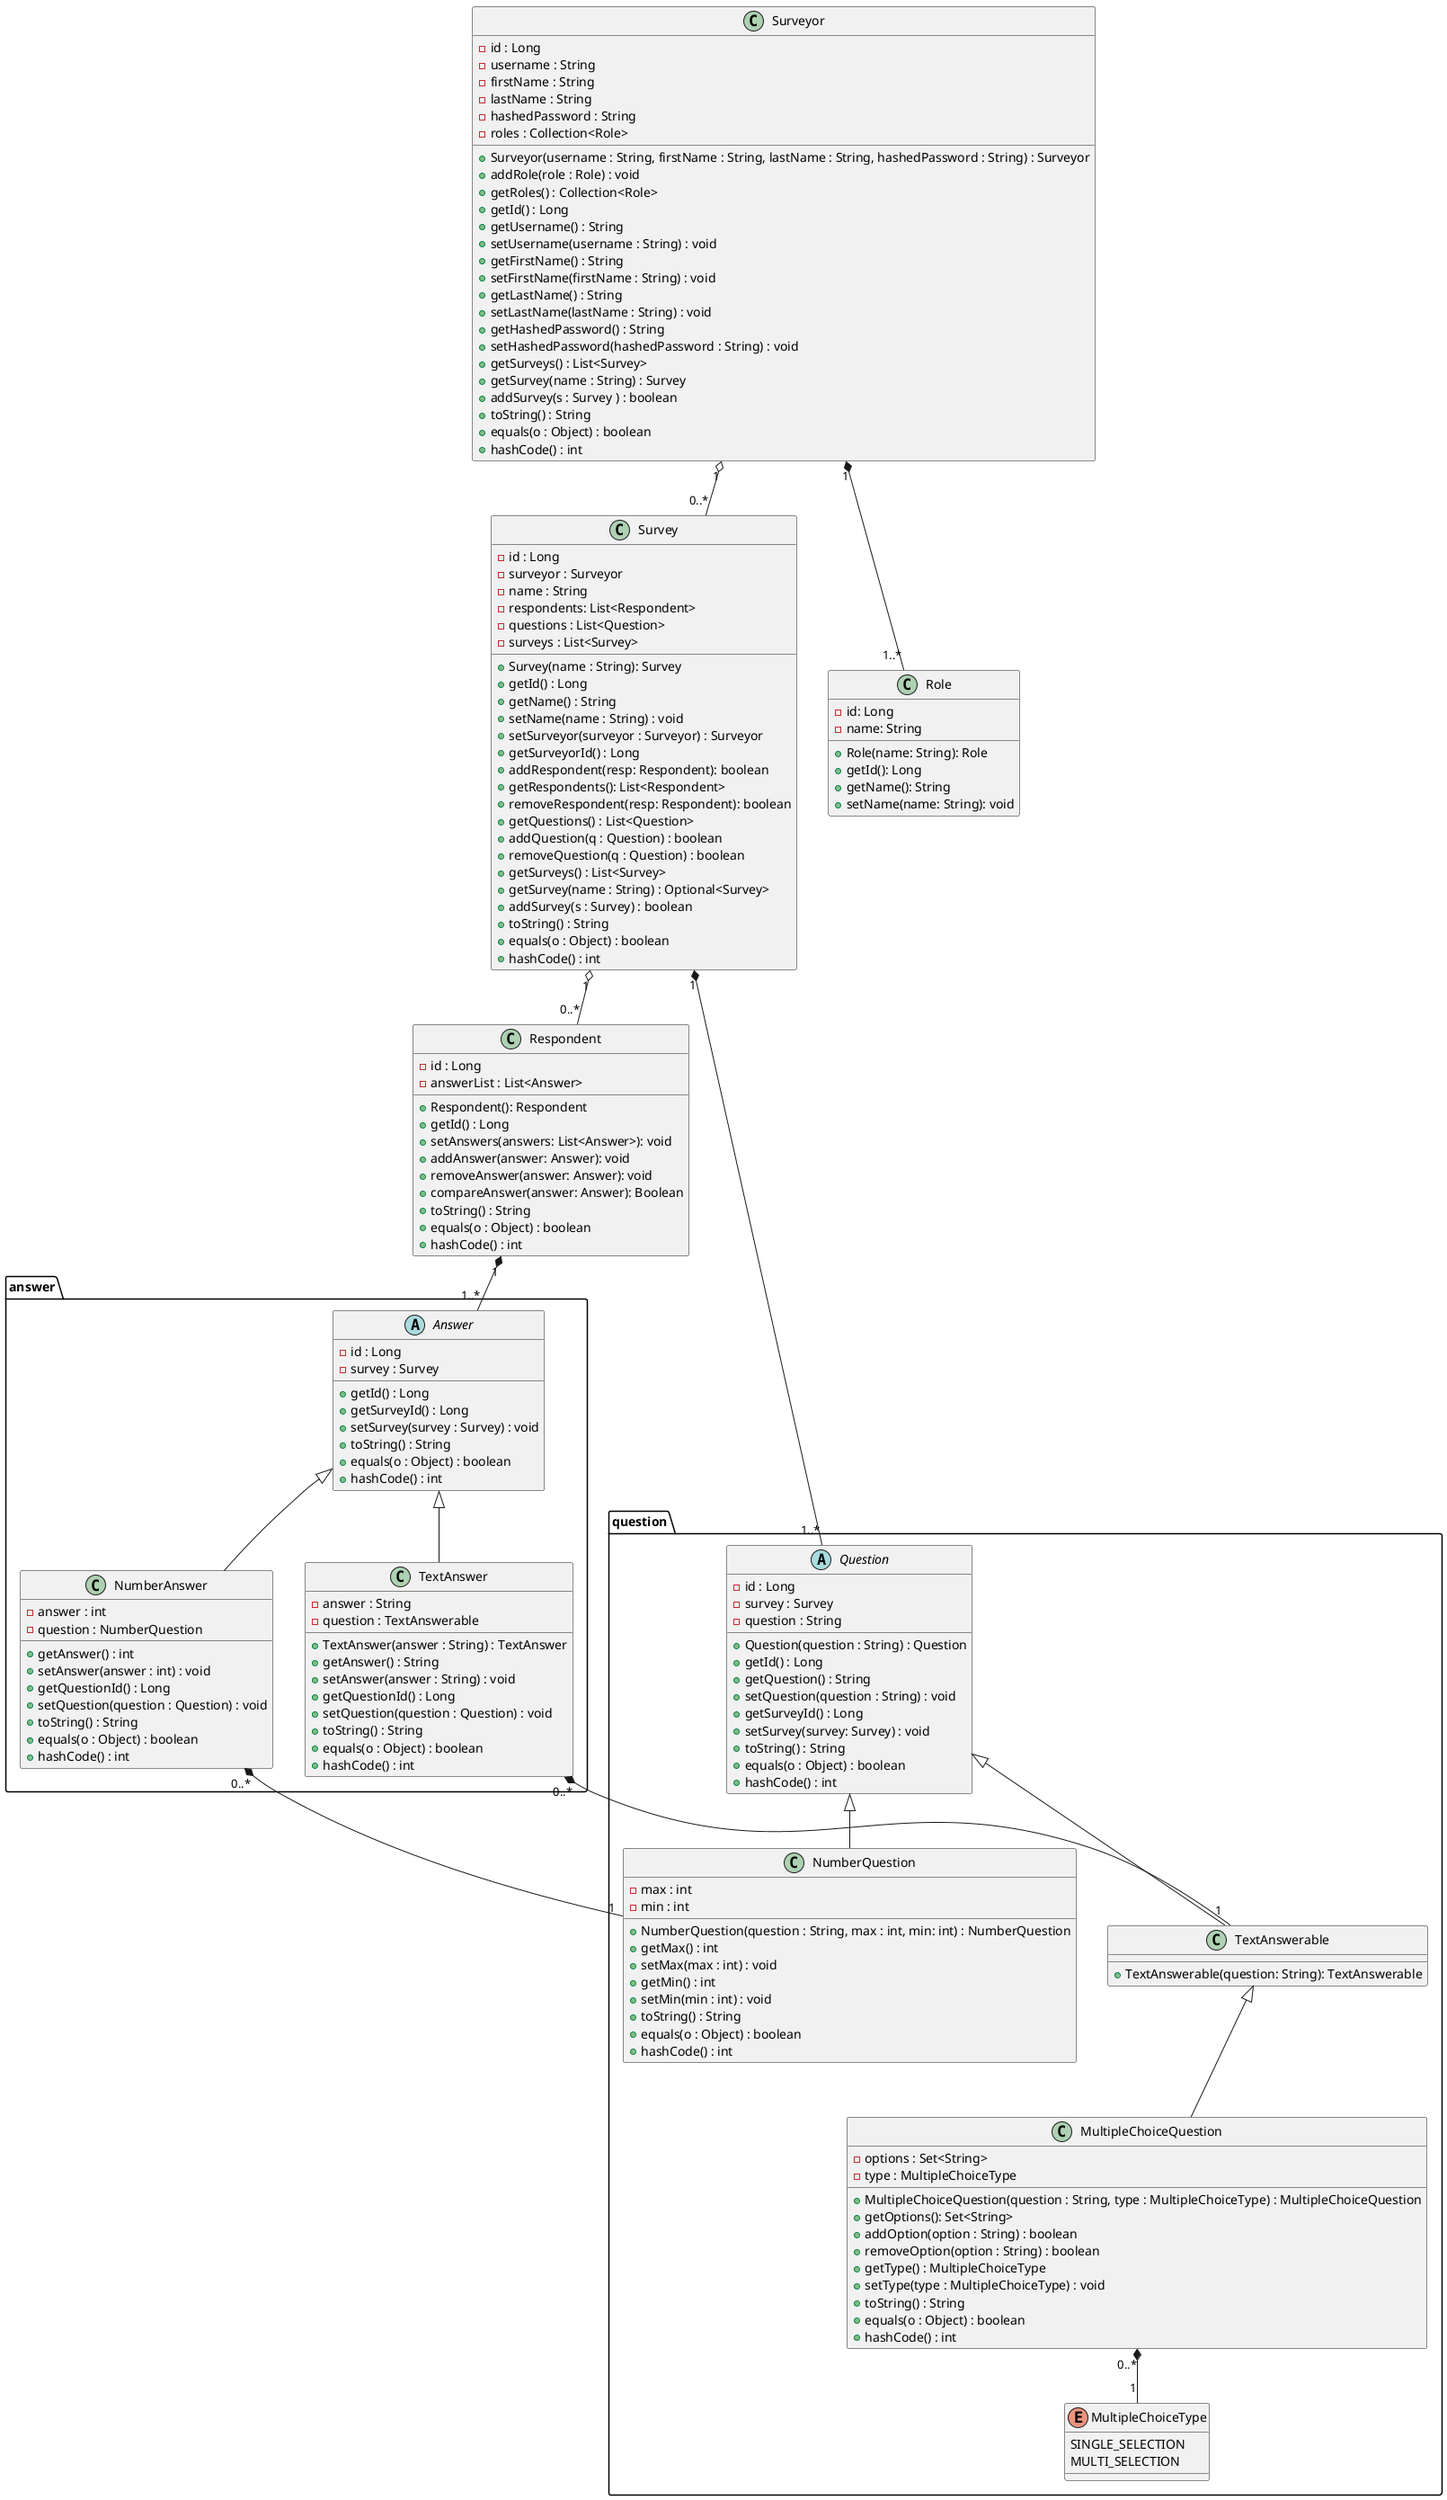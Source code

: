 @startuml
'https://plantuml.com/class-diagram

class Surveyor{
    - id : Long
    - username : String
    - firstName : String
    - lastName : String
    - hashedPassword : String
    - roles : Collection<Role>
    + Surveyor(username : String, firstName : String, lastName : String, hashedPassword : String) : Surveyor
    + addRole(role : Role) : void
    + getRoles() : Collection<Role>
    + getId() : Long
    + getUsername() : String
    + setUsername(username : String) : void
    + getFirstName() : String
    + setFirstName(firstName : String) : void
    + getLastName() : String
    + setLastName(lastName : String) : void
    + getHashedPassword() : String
    + setHashedPassword(hashedPassword : String) : void
    + getSurveys() : List<Survey>
    + getSurvey(name : String) : Survey
    + addSurvey(s : Survey ) : boolean
    + toString() : String
    + equals(o : Object) : boolean
    + hashCode() : int
}

class Survey{
    - id : Long
    - surveyor : Surveyor
    - name : String
    - respondents: List<Respondent>
    - questions : List<Question>
    - surveys : List<Survey>
    + Survey(name : String): Survey
    + getId() : Long
    + getName() : String
    + setName(name : String) : void
    + setSurveyor(surveyor : Surveyor) : Surveyor
    + getSurveyorId() : Long
    + addRespondent(resp: Respondent): boolean
    + getRespondents(): List<Respondent>
    + removeRespondent(resp: Respondent): boolean
    + getQuestions() : List<Question>
    + addQuestion(q : Question) : boolean
    + removeQuestion(q : Question) : boolean
    + getSurveys() : List<Survey>
    + getSurvey(name : String) : Optional<Survey>
    + addSurvey(s : Survey) : boolean
    + toString() : String
    + equals(o : Object) : boolean
    + hashCode() : int
}

class Respondent{
    - id : Long
    - answerList : List<Answer>
    + Respondent(): Respondent
    + getId() : Long
    + setAnswers(answers: List<Answer>): void
    + addAnswer(answer: Answer): void
    + removeAnswer(answer: Answer): void
    + compareAnswer(answer: Answer): Boolean
    + toString() : String
    + equals(o : Object) : boolean
    + hashCode() : int
}

class Role {
    - id: Long
    - name: String
    + Role(name: String): Role
    + getId(): Long
    + getName(): String
    + setName(name: String): void
}

package question{
    abstract class Question{
        - id : Long
        - survey : Survey
        - question : String
        + Question(question : String) : Question
        + getId() : Long
        + getQuestion() : String
        + setQuestion(question : String) : void
        + getSurveyId() : Long
        + setSurvey(survey: Survey) : void
        + toString() : String
        + equals(o : Object) : boolean
        + hashCode() : int
    }
    class NumberQuestion extends Question{
        - max : int
        - min : int
        + NumberQuestion(question : String, max : int, min: int) : NumberQuestion
        + getMax() : int
        + setMax(max : int) : void
        + getMin() : int
        + setMin(min : int) : void
        + toString() : String
        + equals(o : Object) : boolean
        + hashCode() : int
    }
    enum MultipleChoiceType{
        SINGLE_SELECTION
        MULTI_SELECTION
    }
    class MultipleChoiceQuestion extends TextAnswerable{
        - options : Set<String>
        - type : MultipleChoiceType
        + MultipleChoiceQuestion(question : String, type : MultipleChoiceType) : MultipleChoiceQuestion
        + getOptions(): Set<String>
        + addOption(option : String) : boolean
        + removeOption(option : String) : boolean
        + getType() : MultipleChoiceType
        + setType(type : MultipleChoiceType) : void
        + toString() : String
        + equals(o : Object) : boolean
        + hashCode() : int
    }
    class TextAnswerable extends Question {
        + TextAnswerable(question: String): TextAnswerable
    }
}
package answer{
    abstract class Answer{
        - id : Long
        - survey : Survey
        + getId() : Long
        + getSurveyId() : Long
        + setSurvey(survey : Survey) : void
        + toString() : String
        + equals(o : Object) : boolean
        + hashCode() : int
    }
    class NumberAnswer extends Answer{
        - answer : int
        - question : NumberQuestion
        + getAnswer() : int
        + setAnswer(answer : int) : void
        + getQuestionId() : Long
        + setQuestion(question : Question) : void
        + toString() : String
        + equals(o : Object) : boolean
        + hashCode() : int
    }
    class TextAnswer extends Answer{
        - answer : String
        - question : TextAnswerable
        + TextAnswer(answer : String) : TextAnswer
        + getAnswer() : String
        + setAnswer(answer : String) : void
        + getQuestionId() : Long
        + setQuestion(question : Question) : void
        + toString() : String
        + equals(o : Object) : boolean
        + hashCode() : int
    }
}

Surveyor "1" o-- "0..*" Survey
Survey "1" *-- "1..*" Question
TextAnswer "0..*" *-- "1" TextAnswerable
NumberAnswer "0..*" *-- "1" NumberQuestion
MultipleChoiceQuestion "0..*" *-- "1" MultipleChoiceType
Respondent "1" *-- "1..*" Answer
Survey "1" o-- "0..*" Respondent
Surveyor "1" *-- "1..*" Role


@enduml